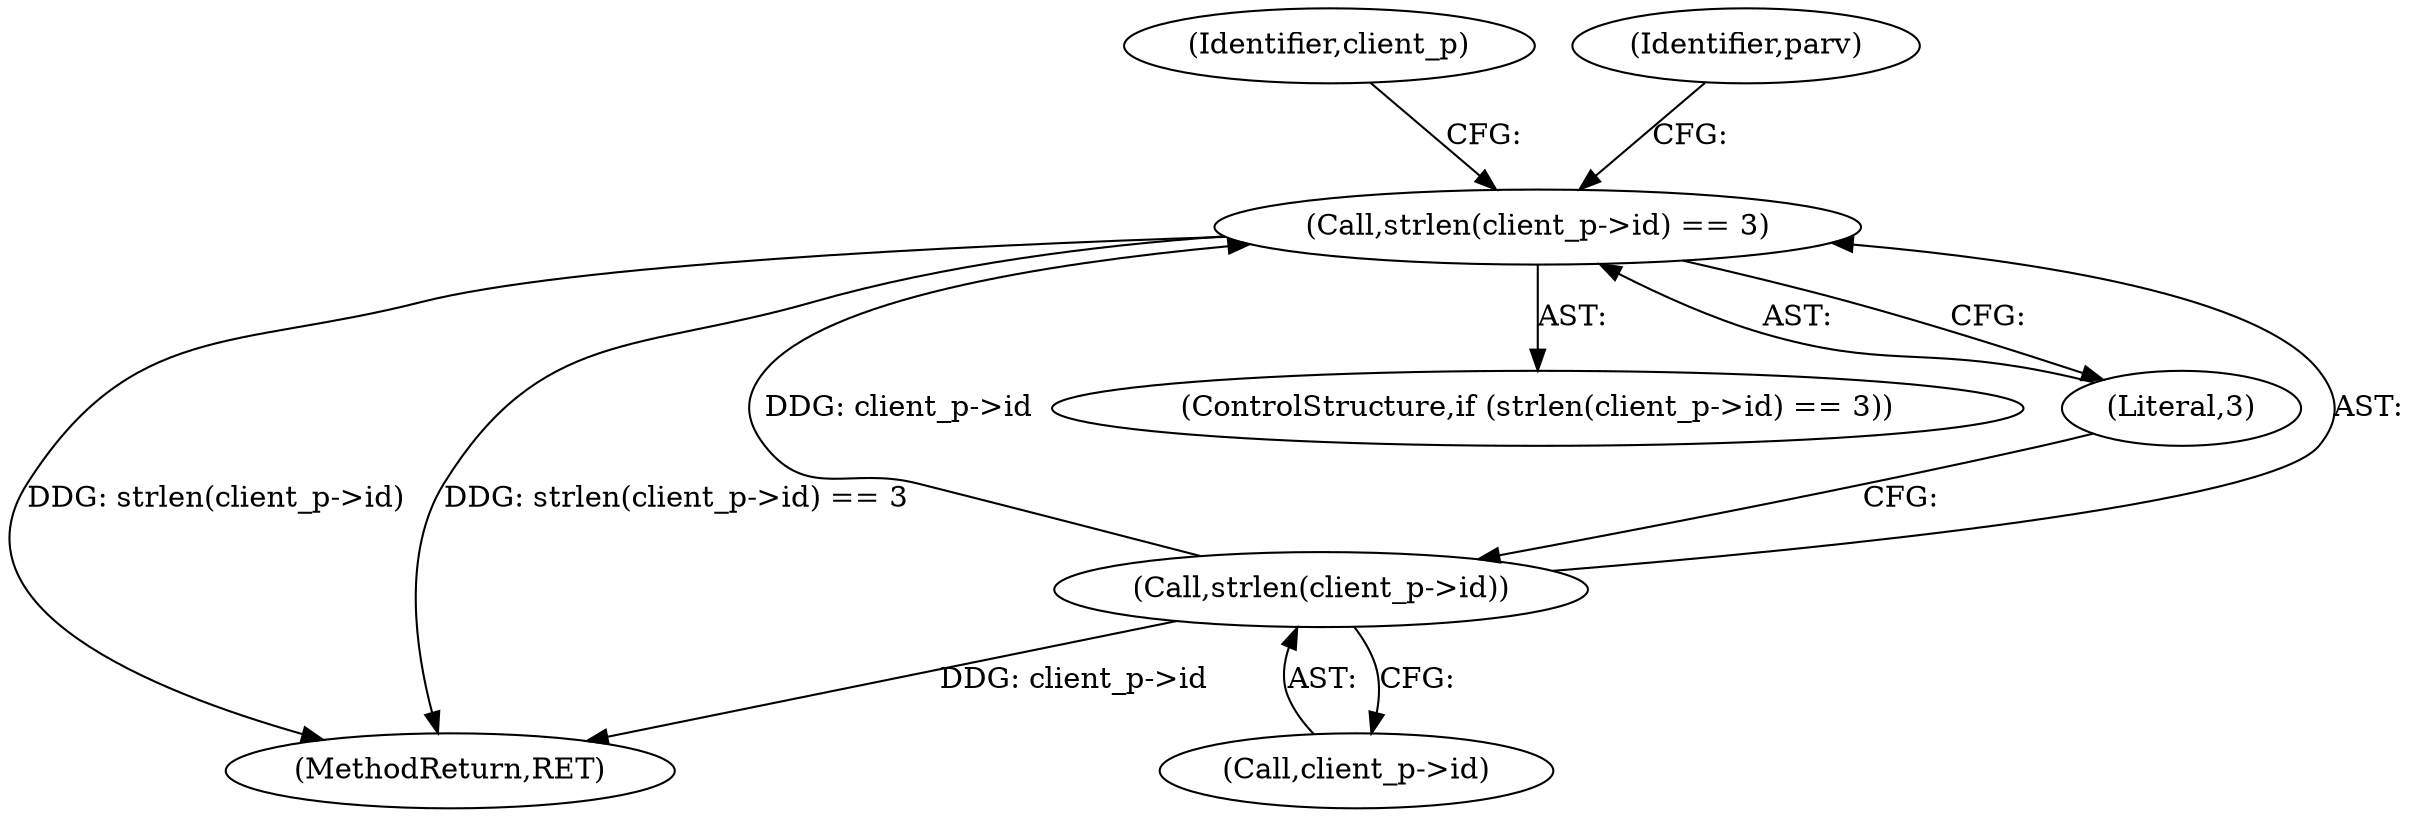 digraph "0_charybdis_818a3fda944b26d4814132cee14cfda4ea4aa824@API" {
"1000124" [label="(Call,strlen(client_p->id) == 3)"];
"1000125" [label="(Call,strlen(client_p->id))"];
"1000125" [label="(Call,strlen(client_p->id))"];
"1000132" [label="(Identifier,client_p)"];
"1000129" [label="(Literal,3)"];
"1000396" [label="(MethodReturn,RET)"];
"1000126" [label="(Call,client_p->id)"];
"1000143" [label="(Identifier,parv)"];
"1000123" [label="(ControlStructure,if (strlen(client_p->id) == 3))"];
"1000124" [label="(Call,strlen(client_p->id) == 3)"];
"1000124" -> "1000123"  [label="AST: "];
"1000124" -> "1000129"  [label="CFG: "];
"1000125" -> "1000124"  [label="AST: "];
"1000129" -> "1000124"  [label="AST: "];
"1000132" -> "1000124"  [label="CFG: "];
"1000143" -> "1000124"  [label="CFG: "];
"1000124" -> "1000396"  [label="DDG: strlen(client_p->id)"];
"1000124" -> "1000396"  [label="DDG: strlen(client_p->id) == 3"];
"1000125" -> "1000124"  [label="DDG: client_p->id"];
"1000125" -> "1000126"  [label="CFG: "];
"1000126" -> "1000125"  [label="AST: "];
"1000129" -> "1000125"  [label="CFG: "];
"1000125" -> "1000396"  [label="DDG: client_p->id"];
}
